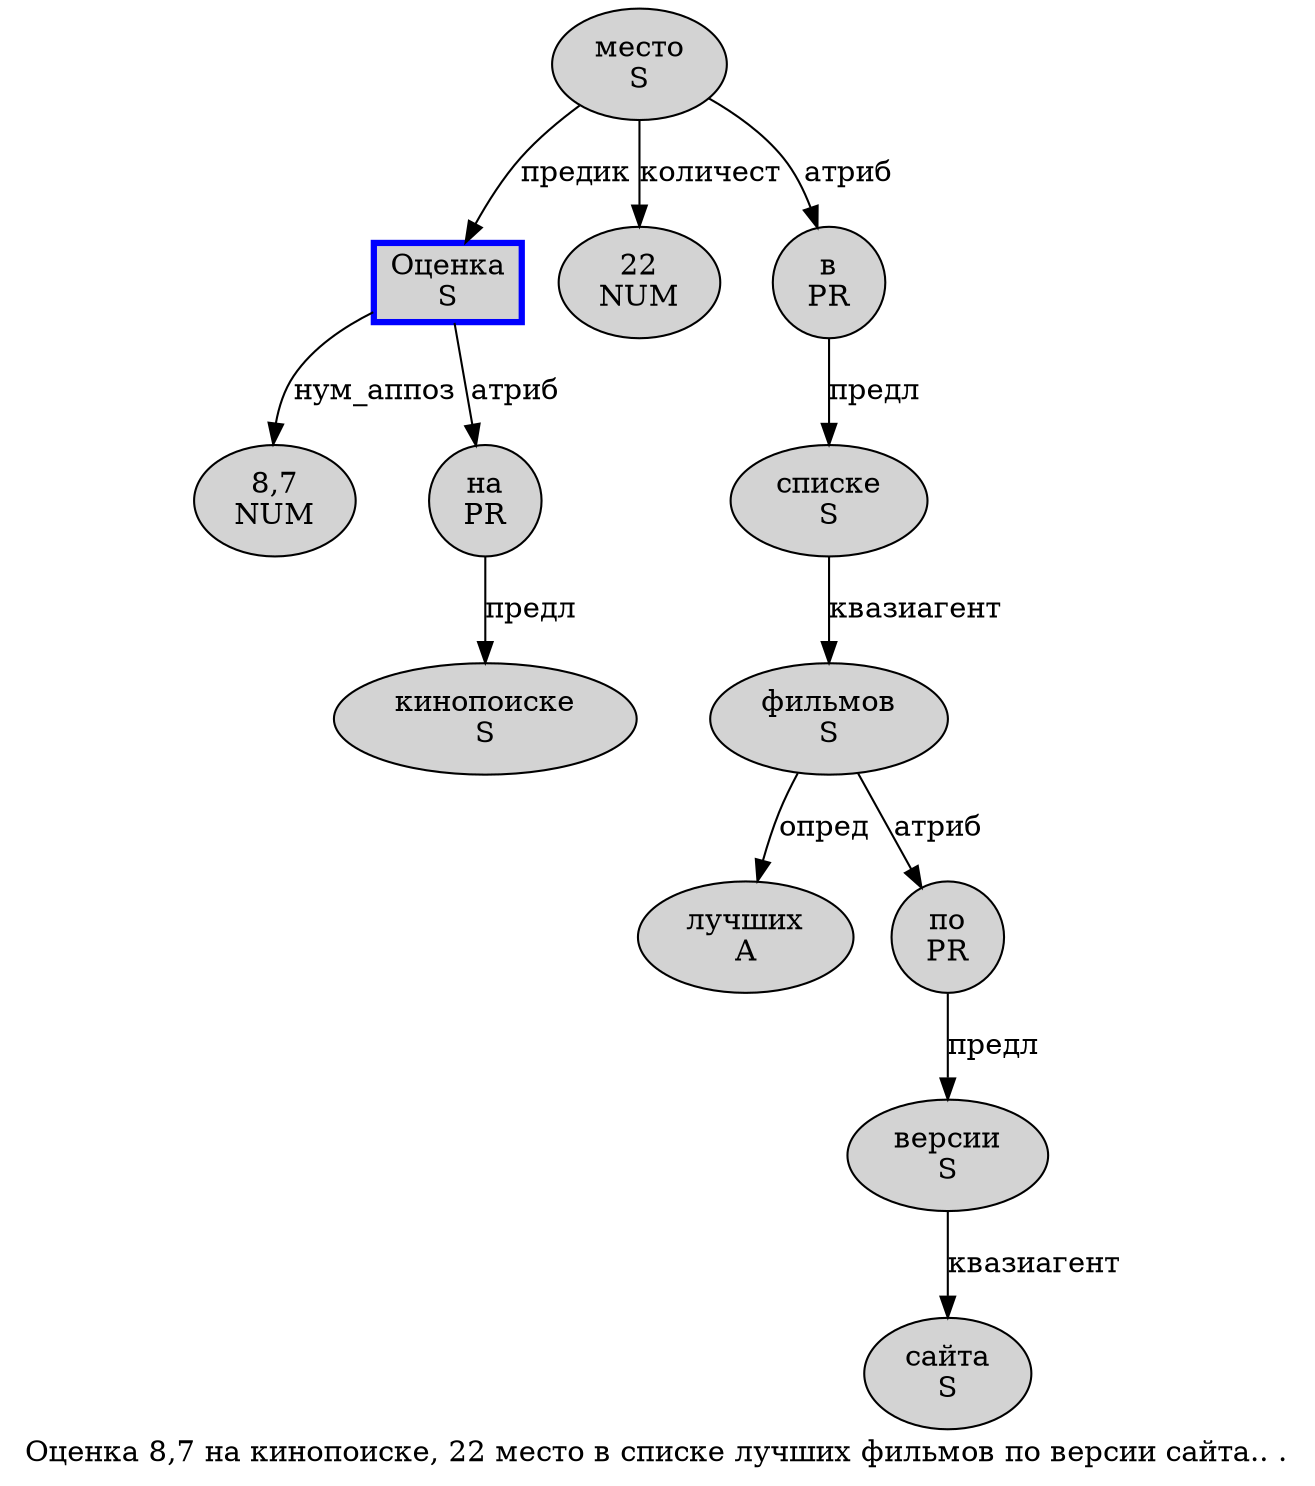 digraph SENTENCE_3586 {
	graph [label="Оценка 8,7 на кинопоиске, 22 место в списке лучших фильмов по версии сайта.. ."]
	node [style=filled]
		0 [label="Оценка
S" color=blue fillcolor=lightgray penwidth=3 shape=box]
		1 [label="8,7
NUM" color="" fillcolor=lightgray penwidth=1 shape=ellipse]
		2 [label="на
PR" color="" fillcolor=lightgray penwidth=1 shape=ellipse]
		3 [label="кинопоиске
S" color="" fillcolor=lightgray penwidth=1 shape=ellipse]
		5 [label="22
NUM" color="" fillcolor=lightgray penwidth=1 shape=ellipse]
		6 [label="место
S" color="" fillcolor=lightgray penwidth=1 shape=ellipse]
		7 [label="в
PR" color="" fillcolor=lightgray penwidth=1 shape=ellipse]
		8 [label="списке
S" color="" fillcolor=lightgray penwidth=1 shape=ellipse]
		9 [label="лучших
A" color="" fillcolor=lightgray penwidth=1 shape=ellipse]
		10 [label="фильмов
S" color="" fillcolor=lightgray penwidth=1 shape=ellipse]
		11 [label="по
PR" color="" fillcolor=lightgray penwidth=1 shape=ellipse]
		12 [label="версии
S" color="" fillcolor=lightgray penwidth=1 shape=ellipse]
		13 [label="сайта
S" color="" fillcolor=lightgray penwidth=1 shape=ellipse]
			12 -> 13 [label="квазиагент"]
			11 -> 12 [label="предл"]
			8 -> 10 [label="квазиагент"]
			0 -> 1 [label="нум_аппоз"]
			0 -> 2 [label="атриб"]
			2 -> 3 [label="предл"]
			10 -> 9 [label="опред"]
			10 -> 11 [label="атриб"]
			6 -> 0 [label="предик"]
			6 -> 5 [label="количест"]
			6 -> 7 [label="атриб"]
			7 -> 8 [label="предл"]
}
